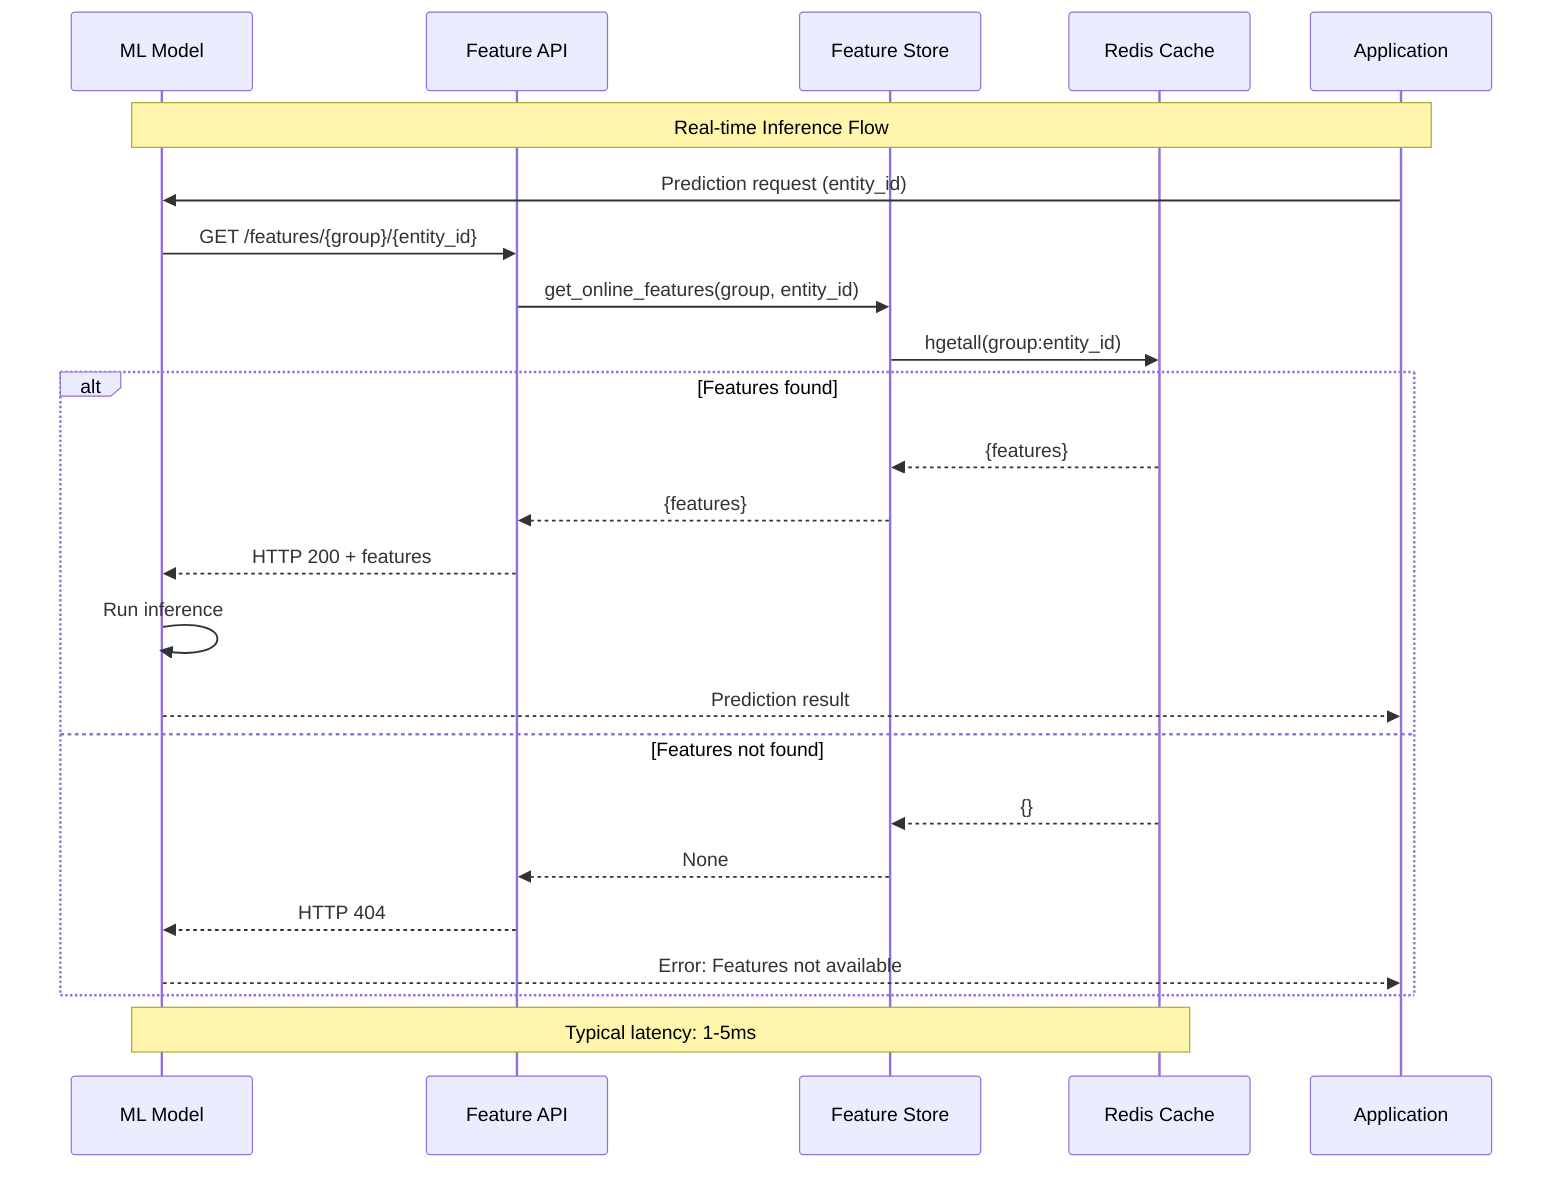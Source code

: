 sequenceDiagram
    participant Model as ML Model
    participant API as Feature API
    participant FS as Feature Store
    participant Redis as Redis Cache
    participant App as Application

    Note over Model,App: Real-time Inference Flow

    App->>Model: Prediction request (entity_id)
    Model->>API: GET /features/{group}/{entity_id}
    API->>FS: get_online_features(group, entity_id)
    FS->>Redis: hgetall(group:entity_id)
    
    alt Features found
        Redis-->>FS: {features}
        FS-->>API: {features}
        API-->>Model: HTTP 200 + features
        Model->>Model: Run inference
        Model-->>App: Prediction result
    else Features not found
        Redis-->>FS: {}
        FS-->>API: None
        API-->>Model: HTTP 404
        Model-->>App: Error: Features not available
    end
    
    Note over Model,Redis: Typical latency: 1-5ms